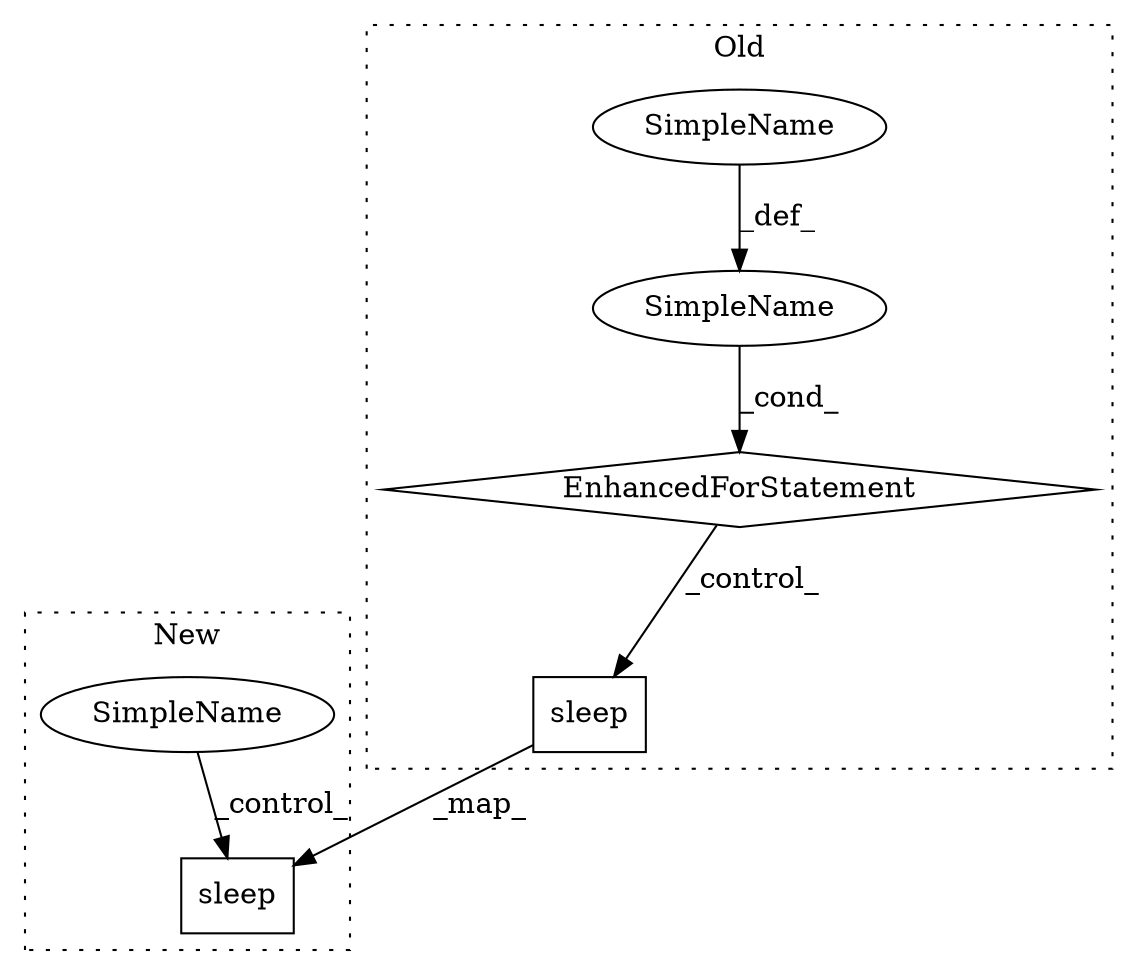 digraph G {
subgraph cluster0 {
1 [label="sleep" a="32" s="7694,7703" l="6,1" shape="box"];
4 [label="SimpleName" a="42" s="7308" l="1" shape="ellipse"];
5 [label="EnhancedForStatement" a="70" s="7243,7337" l="53,2" shape="diamond"];
6 [label="SimpleName" a="42" s="" l="" shape="ellipse"];
label = "Old";
style="dotted";
}
subgraph cluster1 {
2 [label="sleep" a="32" s="7959,8003" l="6,1" shape="box"];
3 [label="SimpleName" a="42" s="" l="" shape="ellipse"];
label = "New";
style="dotted";
}
1 -> 2 [label="_map_"];
3 -> 2 [label="_control_"];
4 -> 5 [label="_cond_"];
5 -> 1 [label="_control_"];
6 -> 4 [label="_def_"];
}